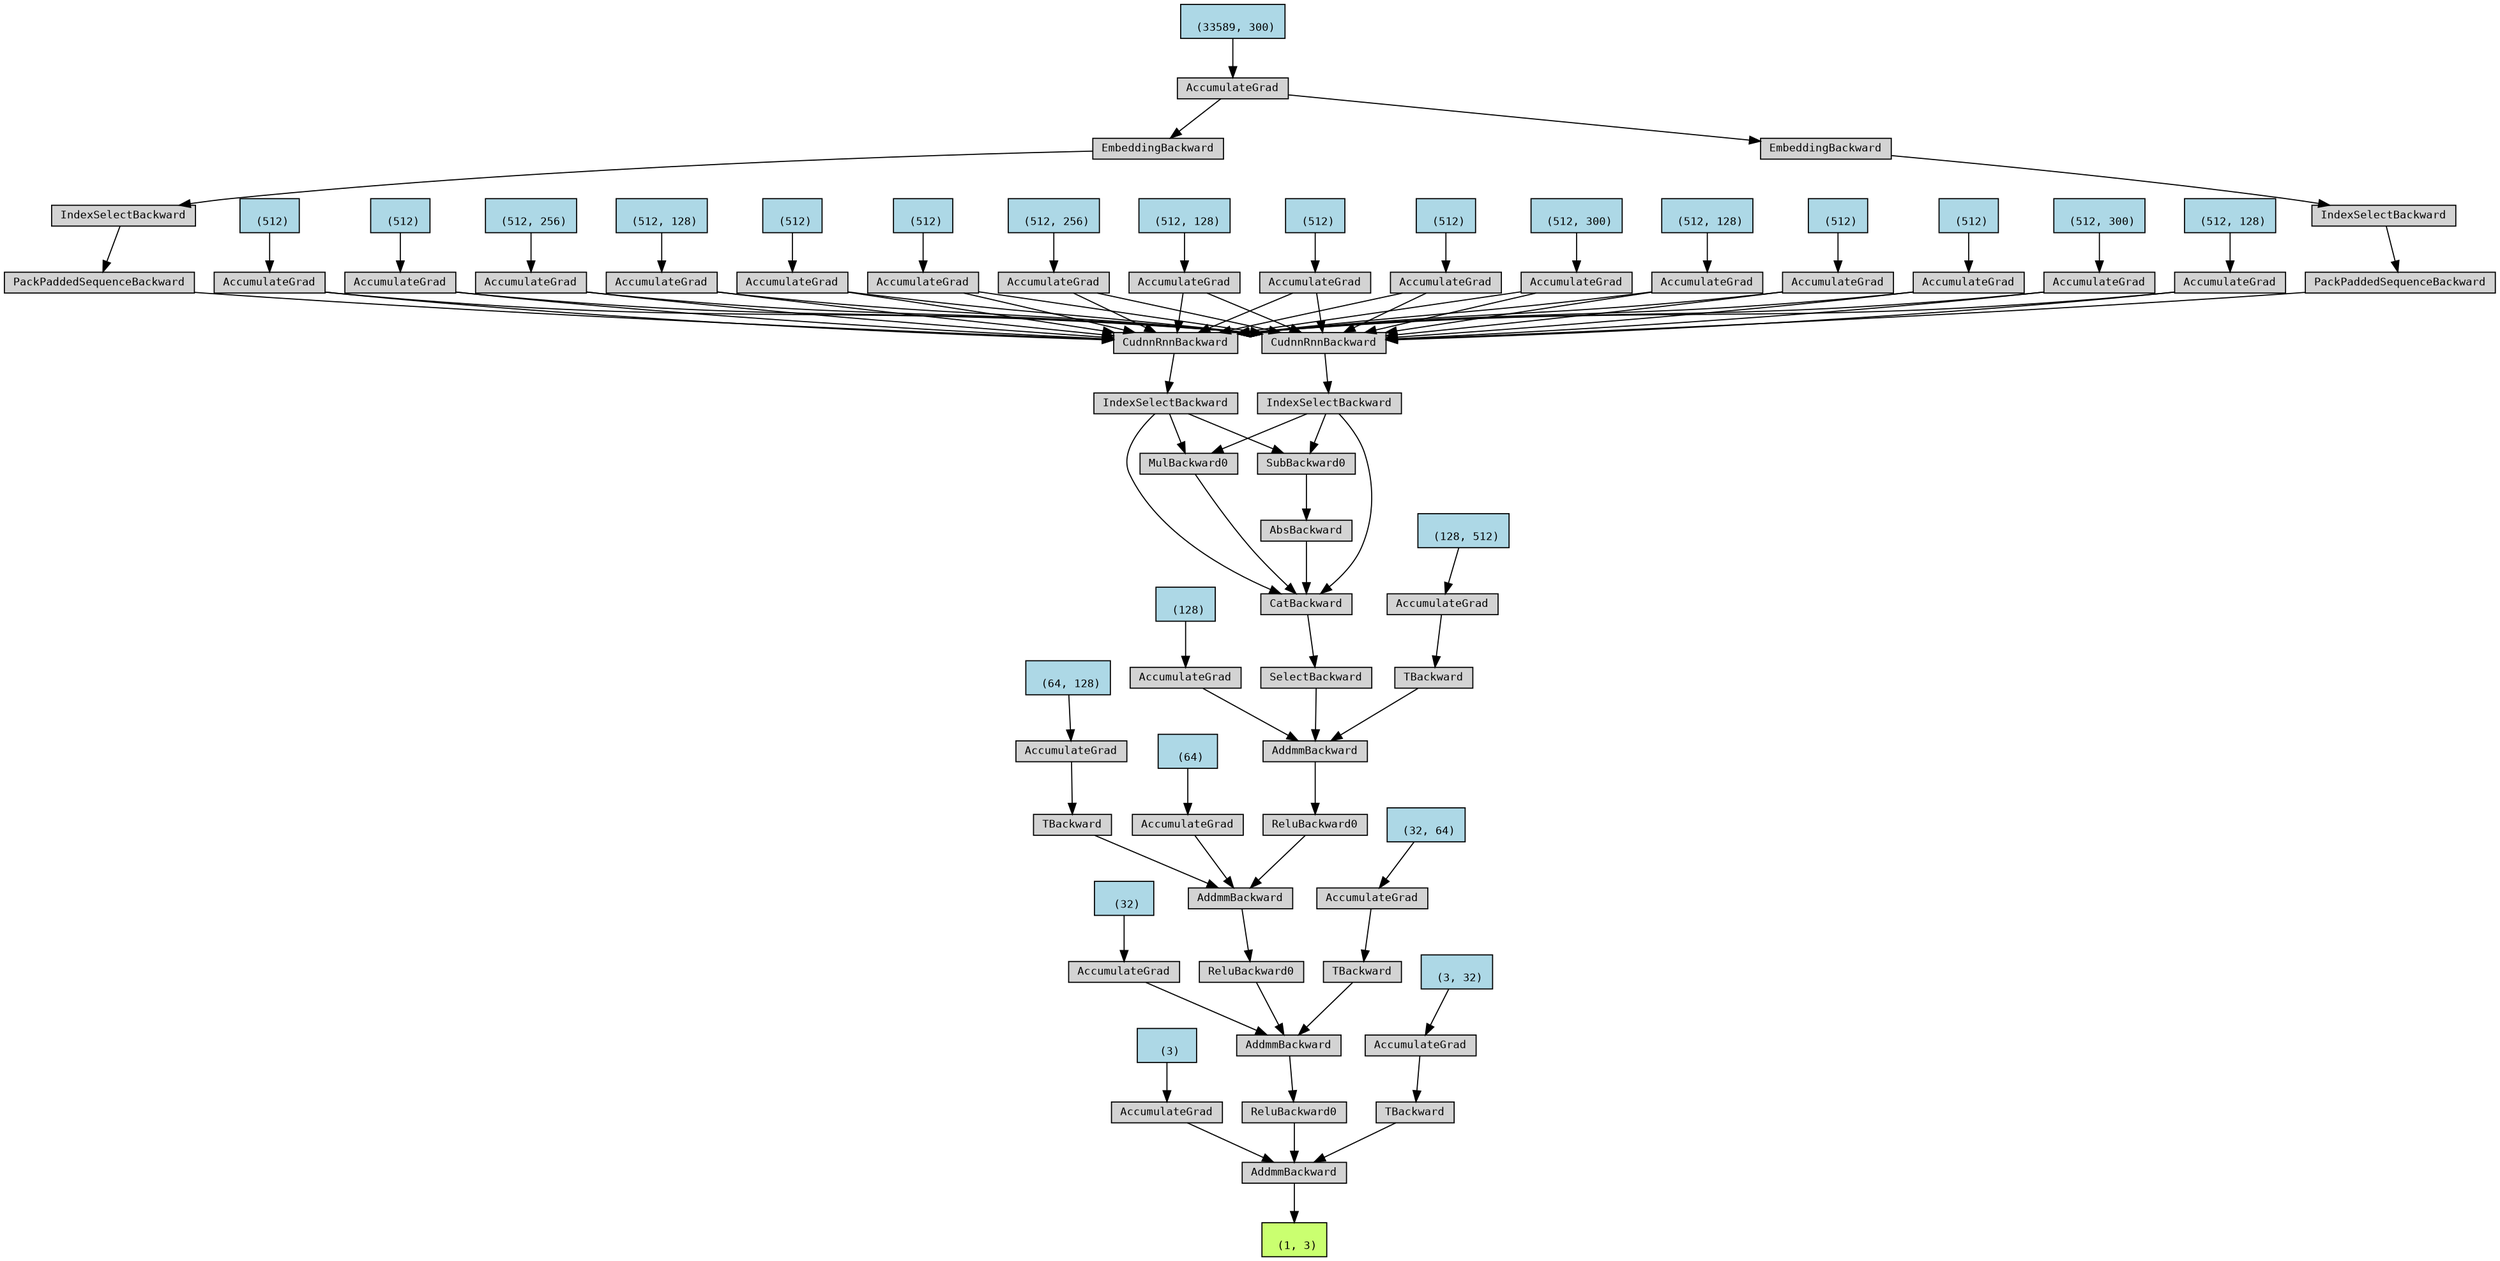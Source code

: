 digraph {
	graph [size="26.099999999999998,26.099999999999998"]
	node [align=left fontname=monospace fontsize=10 height=0.2 ranksep=0.1 shape=box style=filled]
	2496678873920 [label="
 (1, 3)" fillcolor=darkolivegreen1]
	2496678867920 [label=AddmmBackward]
	2496445776416 -> 2496678867920
	2496460221120 [label="
 (3)" fillcolor=lightblue]
	2496460221120 -> 2496445776416
	2496445776416 [label=AccumulateGrad]
	2496678867968 -> 2496678867920
	2496678867968 [label=ReluBackward0]
	2496678868016 -> 2496678867968
	2496678868016 [label=AddmmBackward]
	2496445776992 -> 2496678868016
	2496460220352 [label="
 (32)" fillcolor=lightblue]
	2496460220352 -> 2496445776992
	2496445776992 [label=AccumulateGrad]
	2496678868304 -> 2496678868016
	2496678868304 [label=ReluBackward0]
	2496678868400 -> 2496678868304
	2496678868400 [label=AddmmBackward]
	2496445777184 -> 2496678868400
	2496460219584 [label="
 (64)" fillcolor=lightblue]
	2496460219584 -> 2496445777184
	2496445777184 [label=AccumulateGrad]
	2496678868592 -> 2496678868400
	2496678868592 [label=ReluBackward0]
	2496678868688 -> 2496678868592
	2496678868688 [label=AddmmBackward]
	2496445777712 -> 2496678868688
	2496460218752 [label="
 (128)" fillcolor=lightblue]
	2496460218752 -> 2496445777712
	2496445777712 [label=AccumulateGrad]
	2496678868784 -> 2496678868688
	2496678868784 [label=SelectBackward]
	2496678868832 -> 2496678868784
	2496678868832 [label=CatBackward]
	2496678869024 -> 2496678868832
	2496678869024 [label=IndexSelectBackward]
	2496678869360 -> 2496678869024
	2496678869360 [label=CudnnRnnBackward]
	2496678869456 -> 2496678869360
	2496678869456 [label=PackPaddedSequenceBackward]
	2496678869552 -> 2496678869456
	2496678869552 [label=IndexSelectBackward]
	2496678869648 -> 2496678869552
	2496678869648 [label=EmbeddingBackward]
	2496445779488 -> 2496678869648
	2496418407552 [label="
 (33589, 300)" fillcolor=lightblue]
	2496418407552 -> 2496445779488
	2496445779488 [label=AccumulateGrad]
	2496445778432 -> 2496678869360
	2496418408448 [label="
 (512, 300)" fillcolor=lightblue]
	2496418408448 -> 2496445778432
	2496445778432 [label=AccumulateGrad]
	2496445778240 -> 2496678869360
	2496418408768 [label="
 (512, 128)" fillcolor=lightblue]
	2496418408768 -> 2496445778240
	2496445778240 [label=AccumulateGrad]
	2496445778384 -> 2496678869360
	2496418409088 [label="
 (512)" fillcolor=lightblue]
	2496418409088 -> 2496445778384
	2496445778384 [label=AccumulateGrad]
	2496445777376 -> 2496678869360
	2496418409408 [label="
 (512)" fillcolor=lightblue]
	2496418409408 -> 2496445777376
	2496445777376 [label=AccumulateGrad]
	2496445778480 -> 2496678869360
	2496418409664 [label="
 (512, 300)" fillcolor=lightblue]
	2496418409664 -> 2496445778480
	2496445778480 [label=AccumulateGrad]
	2496445778576 -> 2496678869360
	2496418409920 [label="
 (512, 128)" fillcolor=lightblue]
	2496418409920 -> 2496445778576
	2496445778576 [label=AccumulateGrad]
	2496445778528 -> 2496678869360
	2496418410176 [label="
 (512)" fillcolor=lightblue]
	2496418410176 -> 2496445778528
	2496445778528 [label=AccumulateGrad]
	2496445778624 -> 2496678869360
	2496418410432 [label="
 (512)" fillcolor=lightblue]
	2496418410432 -> 2496445778624
	2496445778624 [label=AccumulateGrad]
	2496445778672 -> 2496678869360
	2496460194112 [label="
 (512, 256)" fillcolor=lightblue]
	2496460194112 -> 2496445778672
	2496445778672 [label=AccumulateGrad]
	2496445778720 -> 2496678869360
	2496460194432 [label="
 (512, 128)" fillcolor=lightblue]
	2496460194432 -> 2496445778720
	2496445778720 [label=AccumulateGrad]
	2496445778768 -> 2496678869360
	2496460194752 [label="
 (512)" fillcolor=lightblue]
	2496460194752 -> 2496445778768
	2496445778768 [label=AccumulateGrad]
	2496445778816 -> 2496678869360
	2496460195072 [label="
 (512)" fillcolor=lightblue]
	2496460195072 -> 2496445778816
	2496445778816 [label=AccumulateGrad]
	2496445778864 -> 2496678869360
	2496460195328 [label="
 (512, 256)" fillcolor=lightblue]
	2496460195328 -> 2496445778864
	2496445778864 [label=AccumulateGrad]
	2496445778912 -> 2496678869360
	2496460195584 [label="
 (512, 128)" fillcolor=lightblue]
	2496460195584 -> 2496445778912
	2496445778912 [label=AccumulateGrad]
	2496445778960 -> 2496678869360
	2496460195840 [label="
 (512)" fillcolor=lightblue]
	2496460195840 -> 2496445778960
	2496445778960 [label=AccumulateGrad]
	2496445779008 -> 2496678869360
	2496460196096 [label="
 (512)" fillcolor=lightblue]
	2496460196096 -> 2496445779008
	2496445779008 [label=AccumulateGrad]
	2496678868976 -> 2496678868832
	2496678868976 [label=IndexSelectBackward]
	2496678869504 -> 2496678868976
	2496678869504 [label=CudnnRnnBackward]
	2496678869696 -> 2496678869504
	2496678869696 [label=PackPaddedSequenceBackward]
	2496678869216 -> 2496678869696
	2496678869216 [label=IndexSelectBackward]
	2496678869792 -> 2496678869216
	2496678869792 [label=EmbeddingBackward]
	2496445779488 -> 2496678869792
	2496445778432 -> 2496678869504
	2496445778240 -> 2496678869504
	2496445778384 -> 2496678869504
	2496445777376 -> 2496678869504
	2496445778480 -> 2496678869504
	2496445778576 -> 2496678869504
	2496445778528 -> 2496678869504
	2496445778624 -> 2496678869504
	2496445778672 -> 2496678869504
	2496445778720 -> 2496678869504
	2496445778768 -> 2496678869504
	2496445778816 -> 2496678869504
	2496445778864 -> 2496678869504
	2496445778912 -> 2496678869504
	2496445778960 -> 2496678869504
	2496445779008 -> 2496678869504
	2496678868928 -> 2496678868832
	2496678868928 [label=AbsBackward]
	2496678869744 -> 2496678868928
	2496678869744 [label=SubBackward0]
	2496678869024 -> 2496678869744
	2496678868976 -> 2496678869744
	2496678869072 -> 2496678868832
	2496678869072 [label=MulBackward0]
	2496678869024 -> 2496678869072
	2496678868976 -> 2496678869072
	2496678868736 -> 2496678868688
	2496678868736 [label=TBackward]
	2496445779440 -> 2496678868736
	2496460218432 [label="
 (128, 512)" fillcolor=lightblue]
	2496460218432 -> 2496445779440
	2496445779440 [label=AccumulateGrad]
	2496678867536 -> 2496678868400
	2496678867536 [label=TBackward]
	2496445778048 -> 2496678867536
	2496460219264 [label="
 (64, 128)" fillcolor=lightblue]
	2496460219264 -> 2496445778048
	2496445778048 [label=AccumulateGrad]
	2496678868256 -> 2496678868016
	2496678868256 [label=TBackward]
	2496445778096 -> 2496678868256
	2496460220032 [label="
 (32, 64)" fillcolor=lightblue]
	2496460220032 -> 2496445778096
	2496445778096 [label=AccumulateGrad]
	2496678867824 -> 2496678867920
	2496678867824 [label=TBackward]
	2496445777232 -> 2496678867824
	2496460220800 [label="
 (3, 32)" fillcolor=lightblue]
	2496460220800 -> 2496445777232
	2496445777232 [label=AccumulateGrad]
	2496678867920 -> 2496678873920
}
